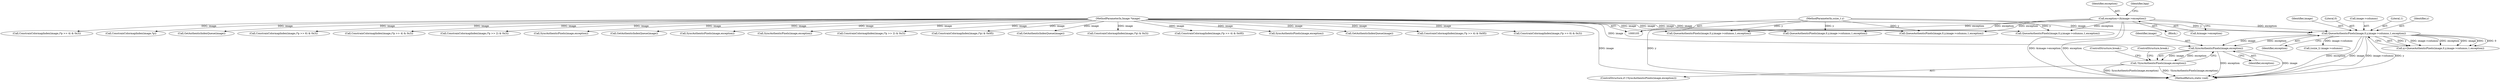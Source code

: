 digraph "0_ImageMagick_d9b2209a69ee90d8df81fb124eb66f593eb9f599@pointer" {
"1000798" [label="(Call,SyncAuthenticPixels(image,exception))"];
"1000746" [label="(Call,QueueAuthenticPixels(image,0,y,image->columns,1,exception))"];
"1000108" [label="(MethodParameterIn,Image *image)"];
"1000107" [label="(MethodParameterIn,ssize_t y)"];
"1000117" [label="(Call,exception=(&image->exception))"];
"1000797" [label="(Call,!SyncAuthenticPixels(image,exception))"];
"1000464" [label="(Call,ConstrainColormapIndex(image,(*p >> 4) & 0x3))"];
"1000713" [label="(Call,ConstrainColormapIndex(image,*p))"];
"1000148" [label="(Call,GetAuthenticIndexQueue(image))"];
"1000797" [label="(Call,!SyncAuthenticPixels(image,exception))"];
"1000744" [label="(Call,q=QueueAuthenticPixels(image,0,y,image->columns,1,exception))"];
"1000429" [label="(Call,ConstrainColormapIndex(image,(*p >> 6) & 0x3))"];
"1000110" [label="(Block,)"];
"1000340" [label="(Call,ConstrainColormapIndex(image,(*p >> 4) & 0x3))"];
"1000749" [label="(Identifier,y)"];
"1000117" [label="(Call,exception=(&image->exception))"];
"1000275" [label="(Call,QueueAuthenticPixels(image,0,y,image->columns,1,exception))"];
"1000499" [label="(Call,ConstrainColormapIndex(image,(*p >> 2) & 0x3))"];
"1000119" [label="(Call,&image->exception)"];
"1000747" [label="(Identifier,image)"];
"1000527" [label="(Call,SyncAuthenticPixels(image,exception))"];
"1000798" [label="(Call,SyncAuthenticPixels(image,exception))"];
"1000293" [label="(Call,GetAuthenticIndexQueue(image))"];
"1000667" [label="(Call,SyncAuthenticPixels(image,exception))"];
"1000746" [label="(Call,QueueAuthenticPixels(image,0,y,image->columns,1,exception))"];
"1000768" [label="(Call,(ssize_t) image->columns)"];
"1000748" [label="(Literal,0)"];
"1000108" [label="(MethodParameterIn,Image *image)"];
"1000737" [label="(Call,SyncAuthenticPixels(image,exception))"];
"1000803" [label="(MethodReturn,static void)"];
"1000366" [label="(Call,ConstrainColormapIndex(image,(*p >> 2) & 0x3))"];
"1000750" [label="(Call,image->columns)"];
"1000799" [label="(Identifier,image)"];
"1000537" [label="(Call,QueueAuthenticPixels(image,0,y,image->columns,1,exception))"];
"1000754" [label="(Identifier,exception)"];
"1000602" [label="(Call,ConstrainColormapIndex(image,(*p) & 0x0f))"];
"1000555" [label="(Call,GetAuthenticIndexQueue(image))"];
"1000107" [label="(MethodParameterIn,ssize_t y)"];
"1000802" [label="(ControlStructure,break;)"];
"1000118" [label="(Identifier,exception)"];
"1000392" [label="(Call,ConstrainColormapIndex(image,(*p) & 0x3))"];
"1000801" [label="(ControlStructure,break;)"];
"1000677" [label="(Call,QueueAuthenticPixels(image,0,y,image->columns,1,exception))"];
"1000639" [label="(Call,ConstrainColormapIndex(image,(*p >> 4) & 0x0f))"];
"1000266" [label="(Call,SyncAuthenticPixels(image,exception))"];
"1000695" [label="(Call,GetAuthenticIndexQueue(image))"];
"1000130" [label="(Call,QueueAuthenticPixels(image,0,y,image->columns,1,exception))"];
"1000576" [label="(Call,ConstrainColormapIndex(image,(*p >> 4) & 0x0f))"];
"1000124" [label="(Identifier,bpp)"];
"1000796" [label="(ControlStructure,if (!SyncAuthenticPixels(image,exception)))"];
"1000314" [label="(Call,ConstrainColormapIndex(image,(*p >> 6) & 0x3))"];
"1000753" [label="(Literal,1)"];
"1000800" [label="(Identifier,exception)"];
"1000798" -> "1000797"  [label="AST: "];
"1000798" -> "1000800"  [label="CFG: "];
"1000799" -> "1000798"  [label="AST: "];
"1000800" -> "1000798"  [label="AST: "];
"1000797" -> "1000798"  [label="CFG: "];
"1000798" -> "1000803"  [label="DDG: exception"];
"1000798" -> "1000803"  [label="DDG: image"];
"1000798" -> "1000797"  [label="DDG: image"];
"1000798" -> "1000797"  [label="DDG: exception"];
"1000746" -> "1000798"  [label="DDG: image"];
"1000746" -> "1000798"  [label="DDG: exception"];
"1000108" -> "1000798"  [label="DDG: image"];
"1000746" -> "1000744"  [label="AST: "];
"1000746" -> "1000754"  [label="CFG: "];
"1000747" -> "1000746"  [label="AST: "];
"1000748" -> "1000746"  [label="AST: "];
"1000749" -> "1000746"  [label="AST: "];
"1000750" -> "1000746"  [label="AST: "];
"1000753" -> "1000746"  [label="AST: "];
"1000754" -> "1000746"  [label="AST: "];
"1000744" -> "1000746"  [label="CFG: "];
"1000746" -> "1000803"  [label="DDG: exception"];
"1000746" -> "1000803"  [label="DDG: image"];
"1000746" -> "1000803"  [label="DDG: image->columns"];
"1000746" -> "1000803"  [label="DDG: y"];
"1000746" -> "1000744"  [label="DDG: y"];
"1000746" -> "1000744"  [label="DDG: image->columns"];
"1000746" -> "1000744"  [label="DDG: exception"];
"1000746" -> "1000744"  [label="DDG: image"];
"1000746" -> "1000744"  [label="DDG: 1"];
"1000746" -> "1000744"  [label="DDG: 0"];
"1000108" -> "1000746"  [label="DDG: image"];
"1000107" -> "1000746"  [label="DDG: y"];
"1000117" -> "1000746"  [label="DDG: exception"];
"1000746" -> "1000768"  [label="DDG: image->columns"];
"1000108" -> "1000105"  [label="AST: "];
"1000108" -> "1000803"  [label="DDG: image"];
"1000108" -> "1000130"  [label="DDG: image"];
"1000108" -> "1000148"  [label="DDG: image"];
"1000108" -> "1000266"  [label="DDG: image"];
"1000108" -> "1000275"  [label="DDG: image"];
"1000108" -> "1000293"  [label="DDG: image"];
"1000108" -> "1000314"  [label="DDG: image"];
"1000108" -> "1000340"  [label="DDG: image"];
"1000108" -> "1000366"  [label="DDG: image"];
"1000108" -> "1000392"  [label="DDG: image"];
"1000108" -> "1000429"  [label="DDG: image"];
"1000108" -> "1000464"  [label="DDG: image"];
"1000108" -> "1000499"  [label="DDG: image"];
"1000108" -> "1000527"  [label="DDG: image"];
"1000108" -> "1000537"  [label="DDG: image"];
"1000108" -> "1000555"  [label="DDG: image"];
"1000108" -> "1000576"  [label="DDG: image"];
"1000108" -> "1000602"  [label="DDG: image"];
"1000108" -> "1000639"  [label="DDG: image"];
"1000108" -> "1000667"  [label="DDG: image"];
"1000108" -> "1000677"  [label="DDG: image"];
"1000108" -> "1000695"  [label="DDG: image"];
"1000108" -> "1000713"  [label="DDG: image"];
"1000108" -> "1000737"  [label="DDG: image"];
"1000107" -> "1000105"  [label="AST: "];
"1000107" -> "1000803"  [label="DDG: y"];
"1000107" -> "1000130"  [label="DDG: y"];
"1000107" -> "1000275"  [label="DDG: y"];
"1000107" -> "1000537"  [label="DDG: y"];
"1000107" -> "1000677"  [label="DDG: y"];
"1000117" -> "1000110"  [label="AST: "];
"1000117" -> "1000119"  [label="CFG: "];
"1000118" -> "1000117"  [label="AST: "];
"1000119" -> "1000117"  [label="AST: "];
"1000124" -> "1000117"  [label="CFG: "];
"1000117" -> "1000803"  [label="DDG: exception"];
"1000117" -> "1000803"  [label="DDG: &image->exception"];
"1000117" -> "1000130"  [label="DDG: exception"];
"1000117" -> "1000275"  [label="DDG: exception"];
"1000117" -> "1000537"  [label="DDG: exception"];
"1000117" -> "1000677"  [label="DDG: exception"];
"1000797" -> "1000796"  [label="AST: "];
"1000801" -> "1000797"  [label="CFG: "];
"1000802" -> "1000797"  [label="CFG: "];
"1000797" -> "1000803"  [label="DDG: SyncAuthenticPixels(image,exception)"];
"1000797" -> "1000803"  [label="DDG: !SyncAuthenticPixels(image,exception)"];
}
